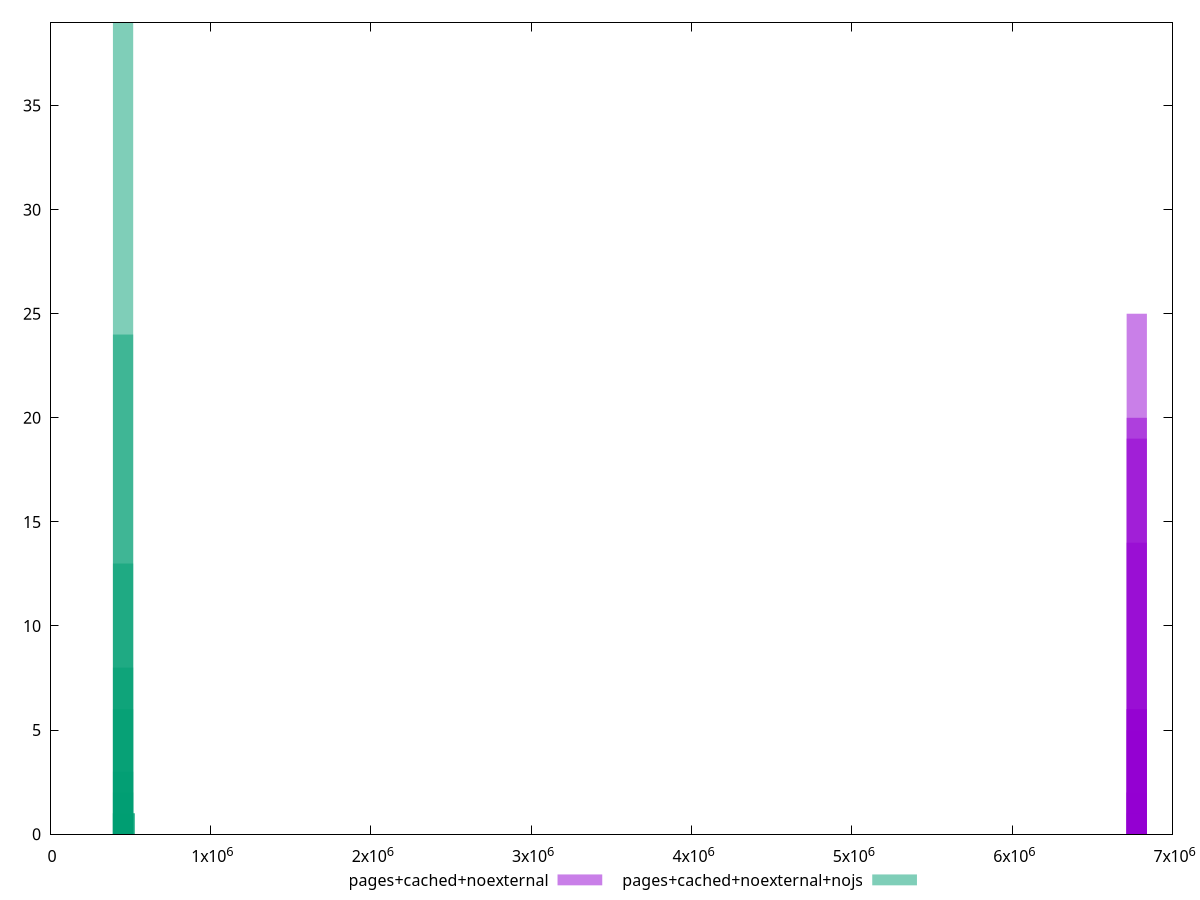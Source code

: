 $_pagesCachedNoexternal <<EOF
6777209.041972422 25
6777203.4718803195 20
6777225.752248729 6
6777192.331696115 5
6777214.612064525 19
6777220.182156626 14
6777197.901788218 6
6777186.761604014 2
6777236.892432933 1
6777231.32234083 2
EOF
$_pagesCachedNoexternalNojs <<EOF
455592.66692520864 8
455578.78677896335 13
455574.16006354825 24
455583.41349437844 39
455564.90663271805 1
455597.29364062374 2
455588.04020979354 6
455569.53334813315 3
466012.030040021 1
455560.27991730295 1
455606.547071454 1
466007.4033246059 1
EOF
set key outside below
set terminal pngcairo
set output "report_00006_2020-11-02T20-21-41.718Z/total-byte-weight/total-byte-weight_pages+cached+noexternal_pages+cached+noexternal+nojs+hist.png"
set boxwidth 126433.53225031261
set style fill transparent solid 0.5 noborder
set yrange [0:39]
plot $_pagesCachedNoexternal title "pages+cached+noexternal" with boxes ,$_pagesCachedNoexternalNojs title "pages+cached+noexternal+nojs" with boxes ,